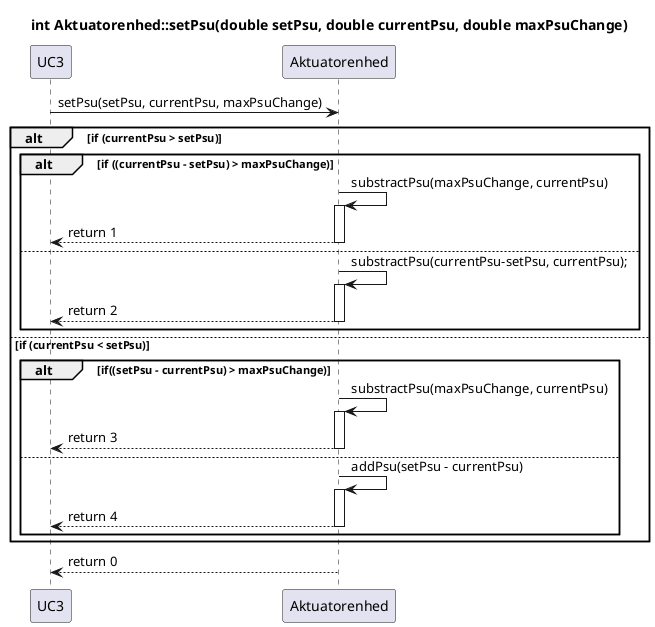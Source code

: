 @startuml SD_AE_setPsu()
title int Aktuatorenhed::setPsu(double setPsu, double currentPsu, double maxPsuChange)
participant UC3 as u
Participant Aktuatorenhed as ae


u -> ae : setPsu(setPsu, currentPsu, maxPsuChange)
alt if (currentPsu > setPsu)
    alt if ((currentPsu - setPsu) > maxPsuChange)
        ae -> ae : substractPsu(maxPsuChange, currentPsu)
        activate ae
        u <-- ae : return 1
        deactivate ae
    else
        ae -> ae : substractPsu(currentPsu-setPsu, currentPsu);
        activate ae
        u <-- ae : return 2
        deactivate ae
    end
else if (currentPsu < setPsu)
    alt if((setPsu - currentPsu) > maxPsuChange)
        ae -> ae : substractPsu(maxPsuChange, currentPsu)
        activate ae
        
        u <-- ae : return 3
        deactivate ae
    else 
        ae -> ae : addPsu(setPsu - currentPsu)
        activate ae
        u <-- ae : return 4
        deactivate ae
    end

end
u <-- ae : return 0


@enduml